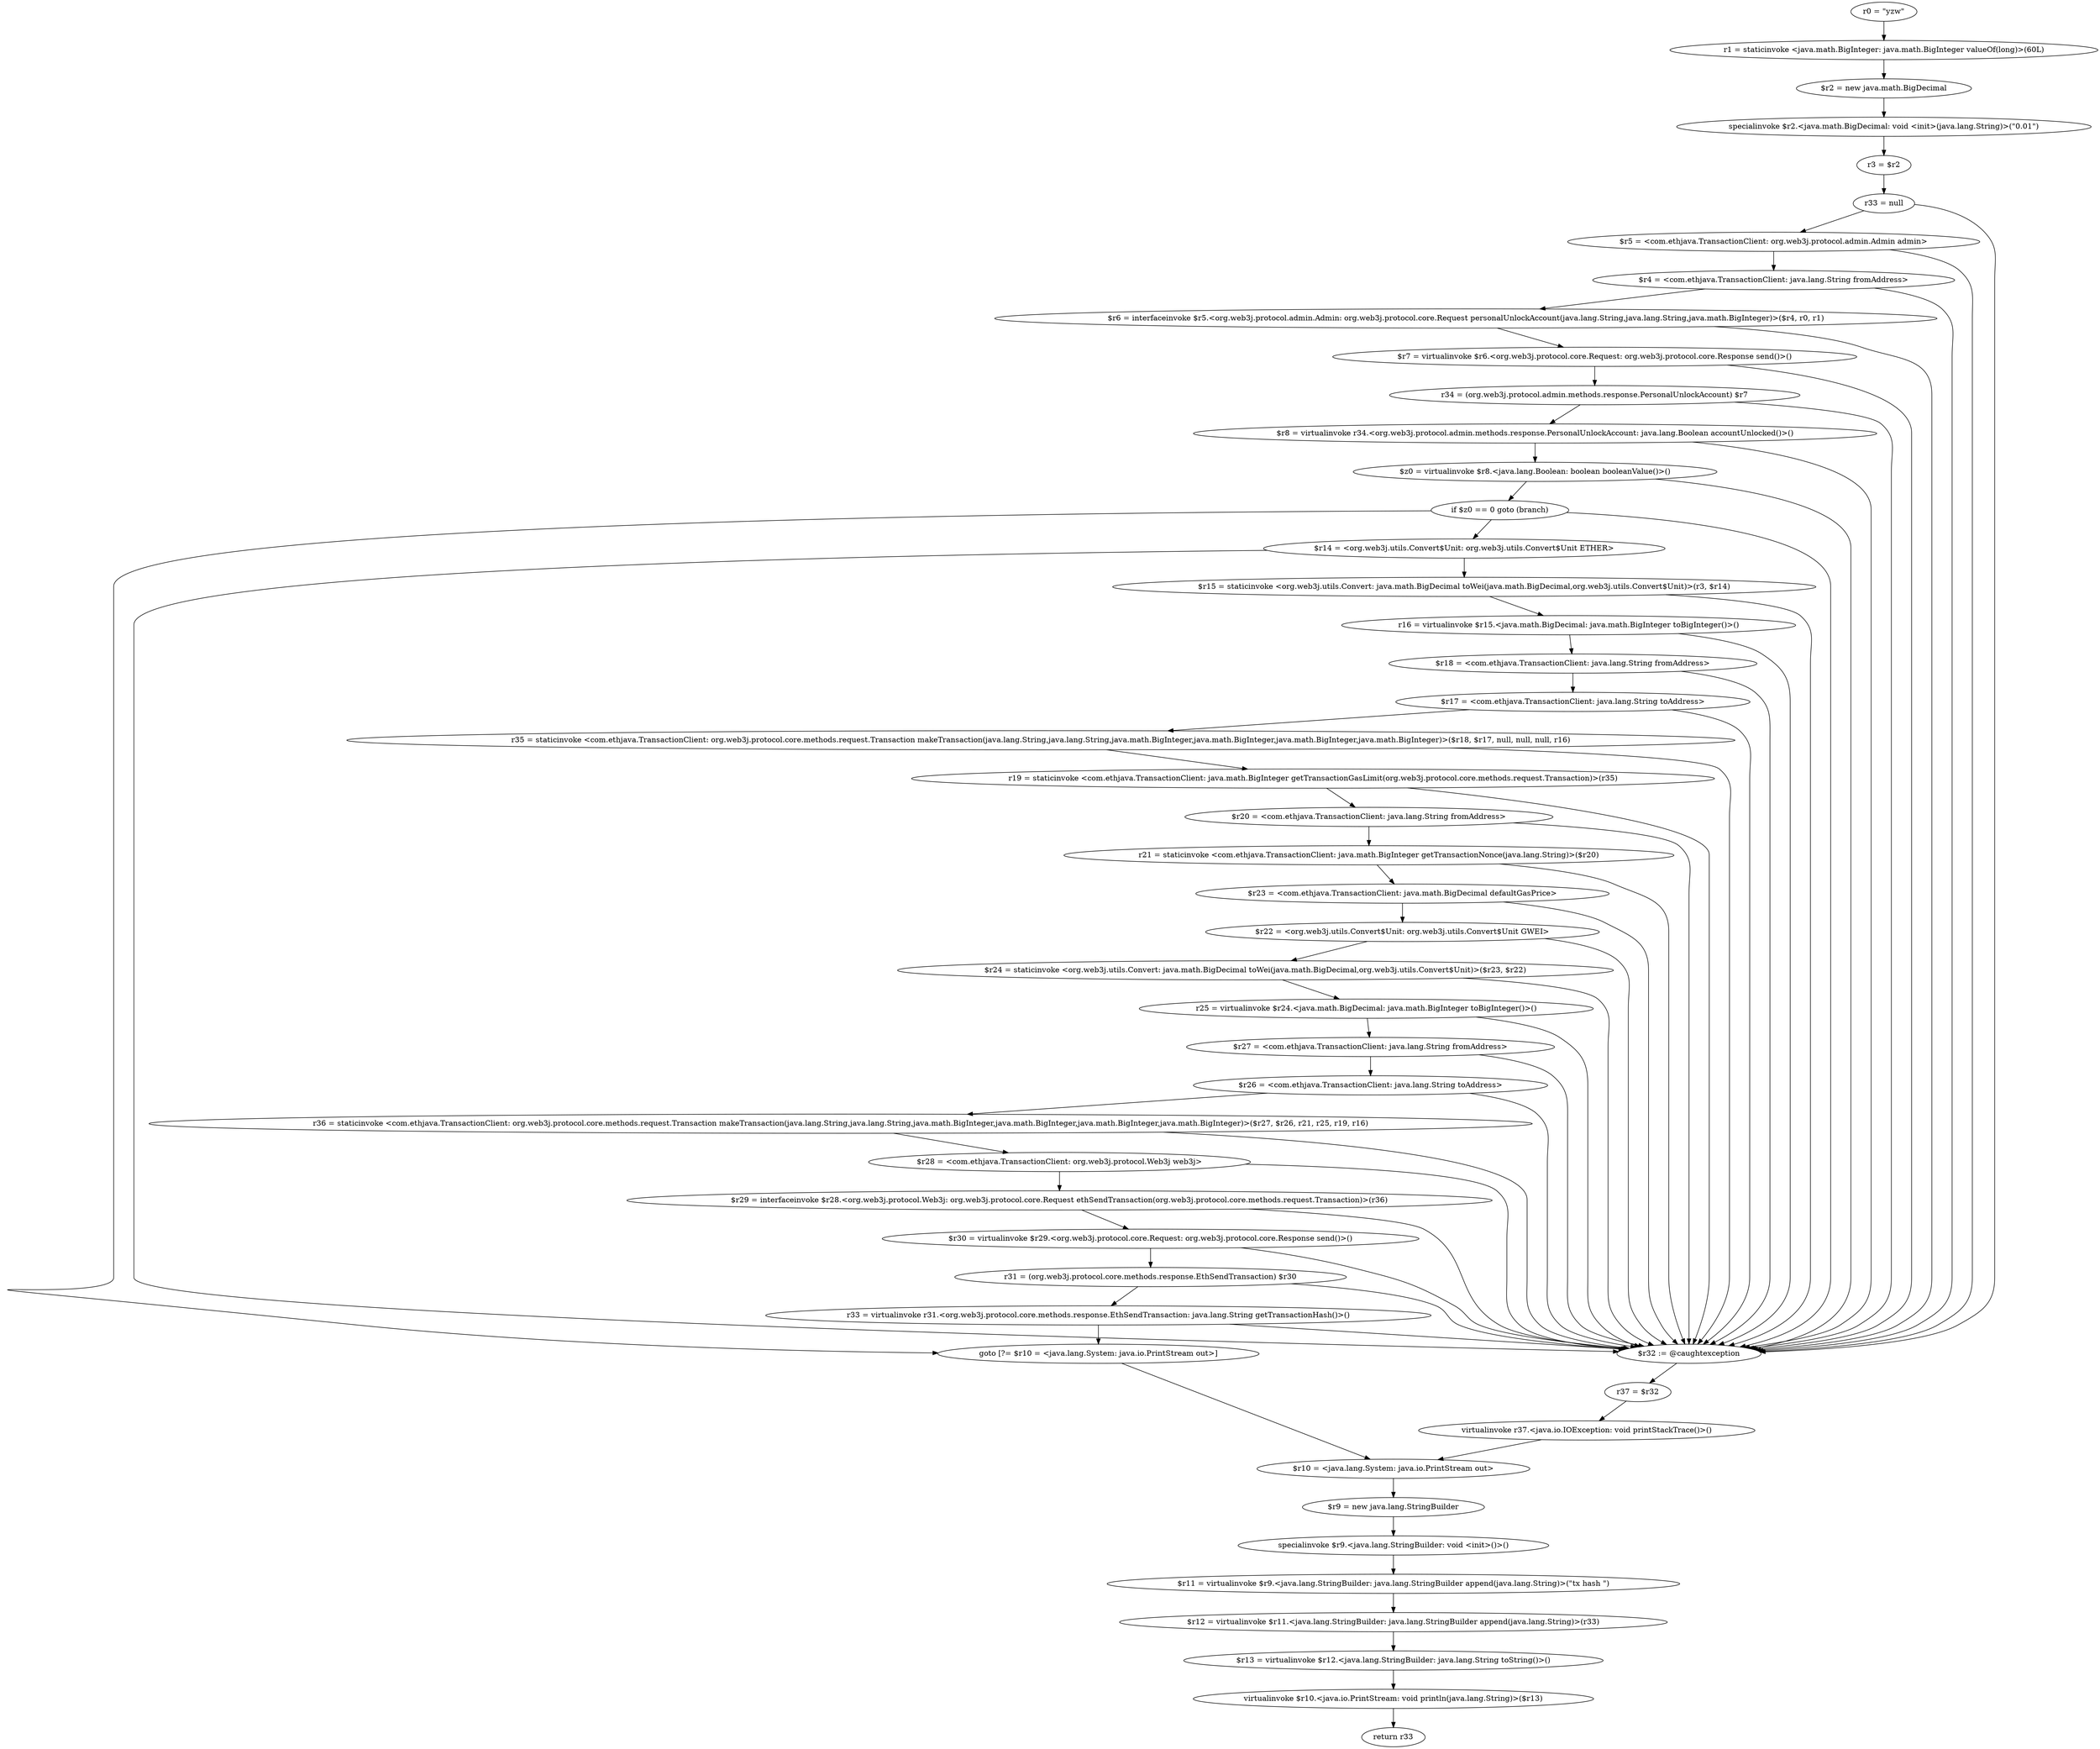 digraph "unitGraph" {
    "r0 = \"yzw\""
    "r1 = staticinvoke <java.math.BigInteger: java.math.BigInteger valueOf(long)>(60L)"
    "$r2 = new java.math.BigDecimal"
    "specialinvoke $r2.<java.math.BigDecimal: void <init>(java.lang.String)>(\"0.01\")"
    "r3 = $r2"
    "r33 = null"
    "$r5 = <com.ethjava.TransactionClient: org.web3j.protocol.admin.Admin admin>"
    "$r4 = <com.ethjava.TransactionClient: java.lang.String fromAddress>"
    "$r6 = interfaceinvoke $r5.<org.web3j.protocol.admin.Admin: org.web3j.protocol.core.Request personalUnlockAccount(java.lang.String,java.lang.String,java.math.BigInteger)>($r4, r0, r1)"
    "$r7 = virtualinvoke $r6.<org.web3j.protocol.core.Request: org.web3j.protocol.core.Response send()>()"
    "r34 = (org.web3j.protocol.admin.methods.response.PersonalUnlockAccount) $r7"
    "$r8 = virtualinvoke r34.<org.web3j.protocol.admin.methods.response.PersonalUnlockAccount: java.lang.Boolean accountUnlocked()>()"
    "$z0 = virtualinvoke $r8.<java.lang.Boolean: boolean booleanValue()>()"
    "if $z0 == 0 goto (branch)"
    "$r14 = <org.web3j.utils.Convert$Unit: org.web3j.utils.Convert$Unit ETHER>"
    "$r15 = staticinvoke <org.web3j.utils.Convert: java.math.BigDecimal toWei(java.math.BigDecimal,org.web3j.utils.Convert$Unit)>(r3, $r14)"
    "r16 = virtualinvoke $r15.<java.math.BigDecimal: java.math.BigInteger toBigInteger()>()"
    "$r18 = <com.ethjava.TransactionClient: java.lang.String fromAddress>"
    "$r17 = <com.ethjava.TransactionClient: java.lang.String toAddress>"
    "r35 = staticinvoke <com.ethjava.TransactionClient: org.web3j.protocol.core.methods.request.Transaction makeTransaction(java.lang.String,java.lang.String,java.math.BigInteger,java.math.BigInteger,java.math.BigInteger,java.math.BigInteger)>($r18, $r17, null, null, null, r16)"
    "r19 = staticinvoke <com.ethjava.TransactionClient: java.math.BigInteger getTransactionGasLimit(org.web3j.protocol.core.methods.request.Transaction)>(r35)"
    "$r20 = <com.ethjava.TransactionClient: java.lang.String fromAddress>"
    "r21 = staticinvoke <com.ethjava.TransactionClient: java.math.BigInteger getTransactionNonce(java.lang.String)>($r20)"
    "$r23 = <com.ethjava.TransactionClient: java.math.BigDecimal defaultGasPrice>"
    "$r22 = <org.web3j.utils.Convert$Unit: org.web3j.utils.Convert$Unit GWEI>"
    "$r24 = staticinvoke <org.web3j.utils.Convert: java.math.BigDecimal toWei(java.math.BigDecimal,org.web3j.utils.Convert$Unit)>($r23, $r22)"
    "r25 = virtualinvoke $r24.<java.math.BigDecimal: java.math.BigInteger toBigInteger()>()"
    "$r27 = <com.ethjava.TransactionClient: java.lang.String fromAddress>"
    "$r26 = <com.ethjava.TransactionClient: java.lang.String toAddress>"
    "r36 = staticinvoke <com.ethjava.TransactionClient: org.web3j.protocol.core.methods.request.Transaction makeTransaction(java.lang.String,java.lang.String,java.math.BigInteger,java.math.BigInteger,java.math.BigInteger,java.math.BigInteger)>($r27, $r26, r21, r25, r19, r16)"
    "$r28 = <com.ethjava.TransactionClient: org.web3j.protocol.Web3j web3j>"
    "$r29 = interfaceinvoke $r28.<org.web3j.protocol.Web3j: org.web3j.protocol.core.Request ethSendTransaction(org.web3j.protocol.core.methods.request.Transaction)>(r36)"
    "$r30 = virtualinvoke $r29.<org.web3j.protocol.core.Request: org.web3j.protocol.core.Response send()>()"
    "r31 = (org.web3j.protocol.core.methods.response.EthSendTransaction) $r30"
    "r33 = virtualinvoke r31.<org.web3j.protocol.core.methods.response.EthSendTransaction: java.lang.String getTransactionHash()>()"
    "goto [?= $r10 = <java.lang.System: java.io.PrintStream out>]"
    "$r32 := @caughtexception"
    "r37 = $r32"
    "virtualinvoke r37.<java.io.IOException: void printStackTrace()>()"
    "$r10 = <java.lang.System: java.io.PrintStream out>"
    "$r9 = new java.lang.StringBuilder"
    "specialinvoke $r9.<java.lang.StringBuilder: void <init>()>()"
    "$r11 = virtualinvoke $r9.<java.lang.StringBuilder: java.lang.StringBuilder append(java.lang.String)>(\"tx hash \")"
    "$r12 = virtualinvoke $r11.<java.lang.StringBuilder: java.lang.StringBuilder append(java.lang.String)>(r33)"
    "$r13 = virtualinvoke $r12.<java.lang.StringBuilder: java.lang.String toString()>()"
    "virtualinvoke $r10.<java.io.PrintStream: void println(java.lang.String)>($r13)"
    "return r33"
    "r0 = \"yzw\""->"r1 = staticinvoke <java.math.BigInteger: java.math.BigInteger valueOf(long)>(60L)";
    "r1 = staticinvoke <java.math.BigInteger: java.math.BigInteger valueOf(long)>(60L)"->"$r2 = new java.math.BigDecimal";
    "$r2 = new java.math.BigDecimal"->"specialinvoke $r2.<java.math.BigDecimal: void <init>(java.lang.String)>(\"0.01\")";
    "specialinvoke $r2.<java.math.BigDecimal: void <init>(java.lang.String)>(\"0.01\")"->"r3 = $r2";
    "r3 = $r2"->"r33 = null";
    "r33 = null"->"$r5 = <com.ethjava.TransactionClient: org.web3j.protocol.admin.Admin admin>";
    "r33 = null"->"$r32 := @caughtexception";
    "$r5 = <com.ethjava.TransactionClient: org.web3j.protocol.admin.Admin admin>"->"$r4 = <com.ethjava.TransactionClient: java.lang.String fromAddress>";
    "$r5 = <com.ethjava.TransactionClient: org.web3j.protocol.admin.Admin admin>"->"$r32 := @caughtexception";
    "$r4 = <com.ethjava.TransactionClient: java.lang.String fromAddress>"->"$r6 = interfaceinvoke $r5.<org.web3j.protocol.admin.Admin: org.web3j.protocol.core.Request personalUnlockAccount(java.lang.String,java.lang.String,java.math.BigInteger)>($r4, r0, r1)";
    "$r4 = <com.ethjava.TransactionClient: java.lang.String fromAddress>"->"$r32 := @caughtexception";
    "$r6 = interfaceinvoke $r5.<org.web3j.protocol.admin.Admin: org.web3j.protocol.core.Request personalUnlockAccount(java.lang.String,java.lang.String,java.math.BigInteger)>($r4, r0, r1)"->"$r7 = virtualinvoke $r6.<org.web3j.protocol.core.Request: org.web3j.protocol.core.Response send()>()";
    "$r6 = interfaceinvoke $r5.<org.web3j.protocol.admin.Admin: org.web3j.protocol.core.Request personalUnlockAccount(java.lang.String,java.lang.String,java.math.BigInteger)>($r4, r0, r1)"->"$r32 := @caughtexception";
    "$r7 = virtualinvoke $r6.<org.web3j.protocol.core.Request: org.web3j.protocol.core.Response send()>()"->"r34 = (org.web3j.protocol.admin.methods.response.PersonalUnlockAccount) $r7";
    "$r7 = virtualinvoke $r6.<org.web3j.protocol.core.Request: org.web3j.protocol.core.Response send()>()"->"$r32 := @caughtexception";
    "r34 = (org.web3j.protocol.admin.methods.response.PersonalUnlockAccount) $r7"->"$r8 = virtualinvoke r34.<org.web3j.protocol.admin.methods.response.PersonalUnlockAccount: java.lang.Boolean accountUnlocked()>()";
    "r34 = (org.web3j.protocol.admin.methods.response.PersonalUnlockAccount) $r7"->"$r32 := @caughtexception";
    "$r8 = virtualinvoke r34.<org.web3j.protocol.admin.methods.response.PersonalUnlockAccount: java.lang.Boolean accountUnlocked()>()"->"$z0 = virtualinvoke $r8.<java.lang.Boolean: boolean booleanValue()>()";
    "$r8 = virtualinvoke r34.<org.web3j.protocol.admin.methods.response.PersonalUnlockAccount: java.lang.Boolean accountUnlocked()>()"->"$r32 := @caughtexception";
    "$z0 = virtualinvoke $r8.<java.lang.Boolean: boolean booleanValue()>()"->"if $z0 == 0 goto (branch)";
    "$z0 = virtualinvoke $r8.<java.lang.Boolean: boolean booleanValue()>()"->"$r32 := @caughtexception";
    "if $z0 == 0 goto (branch)"->"$r14 = <org.web3j.utils.Convert$Unit: org.web3j.utils.Convert$Unit ETHER>";
    "if $z0 == 0 goto (branch)"->"goto [?= $r10 = <java.lang.System: java.io.PrintStream out>]";
    "if $z0 == 0 goto (branch)"->"$r32 := @caughtexception";
    "$r14 = <org.web3j.utils.Convert$Unit: org.web3j.utils.Convert$Unit ETHER>"->"$r15 = staticinvoke <org.web3j.utils.Convert: java.math.BigDecimal toWei(java.math.BigDecimal,org.web3j.utils.Convert$Unit)>(r3, $r14)";
    "$r14 = <org.web3j.utils.Convert$Unit: org.web3j.utils.Convert$Unit ETHER>"->"$r32 := @caughtexception";
    "$r15 = staticinvoke <org.web3j.utils.Convert: java.math.BigDecimal toWei(java.math.BigDecimal,org.web3j.utils.Convert$Unit)>(r3, $r14)"->"r16 = virtualinvoke $r15.<java.math.BigDecimal: java.math.BigInteger toBigInteger()>()";
    "$r15 = staticinvoke <org.web3j.utils.Convert: java.math.BigDecimal toWei(java.math.BigDecimal,org.web3j.utils.Convert$Unit)>(r3, $r14)"->"$r32 := @caughtexception";
    "r16 = virtualinvoke $r15.<java.math.BigDecimal: java.math.BigInteger toBigInteger()>()"->"$r18 = <com.ethjava.TransactionClient: java.lang.String fromAddress>";
    "r16 = virtualinvoke $r15.<java.math.BigDecimal: java.math.BigInteger toBigInteger()>()"->"$r32 := @caughtexception";
    "$r18 = <com.ethjava.TransactionClient: java.lang.String fromAddress>"->"$r17 = <com.ethjava.TransactionClient: java.lang.String toAddress>";
    "$r18 = <com.ethjava.TransactionClient: java.lang.String fromAddress>"->"$r32 := @caughtexception";
    "$r17 = <com.ethjava.TransactionClient: java.lang.String toAddress>"->"r35 = staticinvoke <com.ethjava.TransactionClient: org.web3j.protocol.core.methods.request.Transaction makeTransaction(java.lang.String,java.lang.String,java.math.BigInteger,java.math.BigInteger,java.math.BigInteger,java.math.BigInteger)>($r18, $r17, null, null, null, r16)";
    "$r17 = <com.ethjava.TransactionClient: java.lang.String toAddress>"->"$r32 := @caughtexception";
    "r35 = staticinvoke <com.ethjava.TransactionClient: org.web3j.protocol.core.methods.request.Transaction makeTransaction(java.lang.String,java.lang.String,java.math.BigInteger,java.math.BigInteger,java.math.BigInteger,java.math.BigInteger)>($r18, $r17, null, null, null, r16)"->"r19 = staticinvoke <com.ethjava.TransactionClient: java.math.BigInteger getTransactionGasLimit(org.web3j.protocol.core.methods.request.Transaction)>(r35)";
    "r35 = staticinvoke <com.ethjava.TransactionClient: org.web3j.protocol.core.methods.request.Transaction makeTransaction(java.lang.String,java.lang.String,java.math.BigInteger,java.math.BigInteger,java.math.BigInteger,java.math.BigInteger)>($r18, $r17, null, null, null, r16)"->"$r32 := @caughtexception";
    "r19 = staticinvoke <com.ethjava.TransactionClient: java.math.BigInteger getTransactionGasLimit(org.web3j.protocol.core.methods.request.Transaction)>(r35)"->"$r20 = <com.ethjava.TransactionClient: java.lang.String fromAddress>";
    "r19 = staticinvoke <com.ethjava.TransactionClient: java.math.BigInteger getTransactionGasLimit(org.web3j.protocol.core.methods.request.Transaction)>(r35)"->"$r32 := @caughtexception";
    "$r20 = <com.ethjava.TransactionClient: java.lang.String fromAddress>"->"r21 = staticinvoke <com.ethjava.TransactionClient: java.math.BigInteger getTransactionNonce(java.lang.String)>($r20)";
    "$r20 = <com.ethjava.TransactionClient: java.lang.String fromAddress>"->"$r32 := @caughtexception";
    "r21 = staticinvoke <com.ethjava.TransactionClient: java.math.BigInteger getTransactionNonce(java.lang.String)>($r20)"->"$r23 = <com.ethjava.TransactionClient: java.math.BigDecimal defaultGasPrice>";
    "r21 = staticinvoke <com.ethjava.TransactionClient: java.math.BigInteger getTransactionNonce(java.lang.String)>($r20)"->"$r32 := @caughtexception";
    "$r23 = <com.ethjava.TransactionClient: java.math.BigDecimal defaultGasPrice>"->"$r22 = <org.web3j.utils.Convert$Unit: org.web3j.utils.Convert$Unit GWEI>";
    "$r23 = <com.ethjava.TransactionClient: java.math.BigDecimal defaultGasPrice>"->"$r32 := @caughtexception";
    "$r22 = <org.web3j.utils.Convert$Unit: org.web3j.utils.Convert$Unit GWEI>"->"$r24 = staticinvoke <org.web3j.utils.Convert: java.math.BigDecimal toWei(java.math.BigDecimal,org.web3j.utils.Convert$Unit)>($r23, $r22)";
    "$r22 = <org.web3j.utils.Convert$Unit: org.web3j.utils.Convert$Unit GWEI>"->"$r32 := @caughtexception";
    "$r24 = staticinvoke <org.web3j.utils.Convert: java.math.BigDecimal toWei(java.math.BigDecimal,org.web3j.utils.Convert$Unit)>($r23, $r22)"->"r25 = virtualinvoke $r24.<java.math.BigDecimal: java.math.BigInteger toBigInteger()>()";
    "$r24 = staticinvoke <org.web3j.utils.Convert: java.math.BigDecimal toWei(java.math.BigDecimal,org.web3j.utils.Convert$Unit)>($r23, $r22)"->"$r32 := @caughtexception";
    "r25 = virtualinvoke $r24.<java.math.BigDecimal: java.math.BigInteger toBigInteger()>()"->"$r27 = <com.ethjava.TransactionClient: java.lang.String fromAddress>";
    "r25 = virtualinvoke $r24.<java.math.BigDecimal: java.math.BigInteger toBigInteger()>()"->"$r32 := @caughtexception";
    "$r27 = <com.ethjava.TransactionClient: java.lang.String fromAddress>"->"$r26 = <com.ethjava.TransactionClient: java.lang.String toAddress>";
    "$r27 = <com.ethjava.TransactionClient: java.lang.String fromAddress>"->"$r32 := @caughtexception";
    "$r26 = <com.ethjava.TransactionClient: java.lang.String toAddress>"->"r36 = staticinvoke <com.ethjava.TransactionClient: org.web3j.protocol.core.methods.request.Transaction makeTransaction(java.lang.String,java.lang.String,java.math.BigInteger,java.math.BigInteger,java.math.BigInteger,java.math.BigInteger)>($r27, $r26, r21, r25, r19, r16)";
    "$r26 = <com.ethjava.TransactionClient: java.lang.String toAddress>"->"$r32 := @caughtexception";
    "r36 = staticinvoke <com.ethjava.TransactionClient: org.web3j.protocol.core.methods.request.Transaction makeTransaction(java.lang.String,java.lang.String,java.math.BigInteger,java.math.BigInteger,java.math.BigInteger,java.math.BigInteger)>($r27, $r26, r21, r25, r19, r16)"->"$r28 = <com.ethjava.TransactionClient: org.web3j.protocol.Web3j web3j>";
    "r36 = staticinvoke <com.ethjava.TransactionClient: org.web3j.protocol.core.methods.request.Transaction makeTransaction(java.lang.String,java.lang.String,java.math.BigInteger,java.math.BigInteger,java.math.BigInteger,java.math.BigInteger)>($r27, $r26, r21, r25, r19, r16)"->"$r32 := @caughtexception";
    "$r28 = <com.ethjava.TransactionClient: org.web3j.protocol.Web3j web3j>"->"$r29 = interfaceinvoke $r28.<org.web3j.protocol.Web3j: org.web3j.protocol.core.Request ethSendTransaction(org.web3j.protocol.core.methods.request.Transaction)>(r36)";
    "$r28 = <com.ethjava.TransactionClient: org.web3j.protocol.Web3j web3j>"->"$r32 := @caughtexception";
    "$r29 = interfaceinvoke $r28.<org.web3j.protocol.Web3j: org.web3j.protocol.core.Request ethSendTransaction(org.web3j.protocol.core.methods.request.Transaction)>(r36)"->"$r30 = virtualinvoke $r29.<org.web3j.protocol.core.Request: org.web3j.protocol.core.Response send()>()";
    "$r29 = interfaceinvoke $r28.<org.web3j.protocol.Web3j: org.web3j.protocol.core.Request ethSendTransaction(org.web3j.protocol.core.methods.request.Transaction)>(r36)"->"$r32 := @caughtexception";
    "$r30 = virtualinvoke $r29.<org.web3j.protocol.core.Request: org.web3j.protocol.core.Response send()>()"->"r31 = (org.web3j.protocol.core.methods.response.EthSendTransaction) $r30";
    "$r30 = virtualinvoke $r29.<org.web3j.protocol.core.Request: org.web3j.protocol.core.Response send()>()"->"$r32 := @caughtexception";
    "r31 = (org.web3j.protocol.core.methods.response.EthSendTransaction) $r30"->"r33 = virtualinvoke r31.<org.web3j.protocol.core.methods.response.EthSendTransaction: java.lang.String getTransactionHash()>()";
    "r31 = (org.web3j.protocol.core.methods.response.EthSendTransaction) $r30"->"$r32 := @caughtexception";
    "r33 = virtualinvoke r31.<org.web3j.protocol.core.methods.response.EthSendTransaction: java.lang.String getTransactionHash()>()"->"goto [?= $r10 = <java.lang.System: java.io.PrintStream out>]";
    "r33 = virtualinvoke r31.<org.web3j.protocol.core.methods.response.EthSendTransaction: java.lang.String getTransactionHash()>()"->"$r32 := @caughtexception";
    "goto [?= $r10 = <java.lang.System: java.io.PrintStream out>]"->"$r10 = <java.lang.System: java.io.PrintStream out>";
    "$r32 := @caughtexception"->"r37 = $r32";
    "r37 = $r32"->"virtualinvoke r37.<java.io.IOException: void printStackTrace()>()";
    "virtualinvoke r37.<java.io.IOException: void printStackTrace()>()"->"$r10 = <java.lang.System: java.io.PrintStream out>";
    "$r10 = <java.lang.System: java.io.PrintStream out>"->"$r9 = new java.lang.StringBuilder";
    "$r9 = new java.lang.StringBuilder"->"specialinvoke $r9.<java.lang.StringBuilder: void <init>()>()";
    "specialinvoke $r9.<java.lang.StringBuilder: void <init>()>()"->"$r11 = virtualinvoke $r9.<java.lang.StringBuilder: java.lang.StringBuilder append(java.lang.String)>(\"tx hash \")";
    "$r11 = virtualinvoke $r9.<java.lang.StringBuilder: java.lang.StringBuilder append(java.lang.String)>(\"tx hash \")"->"$r12 = virtualinvoke $r11.<java.lang.StringBuilder: java.lang.StringBuilder append(java.lang.String)>(r33)";
    "$r12 = virtualinvoke $r11.<java.lang.StringBuilder: java.lang.StringBuilder append(java.lang.String)>(r33)"->"$r13 = virtualinvoke $r12.<java.lang.StringBuilder: java.lang.String toString()>()";
    "$r13 = virtualinvoke $r12.<java.lang.StringBuilder: java.lang.String toString()>()"->"virtualinvoke $r10.<java.io.PrintStream: void println(java.lang.String)>($r13)";
    "virtualinvoke $r10.<java.io.PrintStream: void println(java.lang.String)>($r13)"->"return r33";
}
